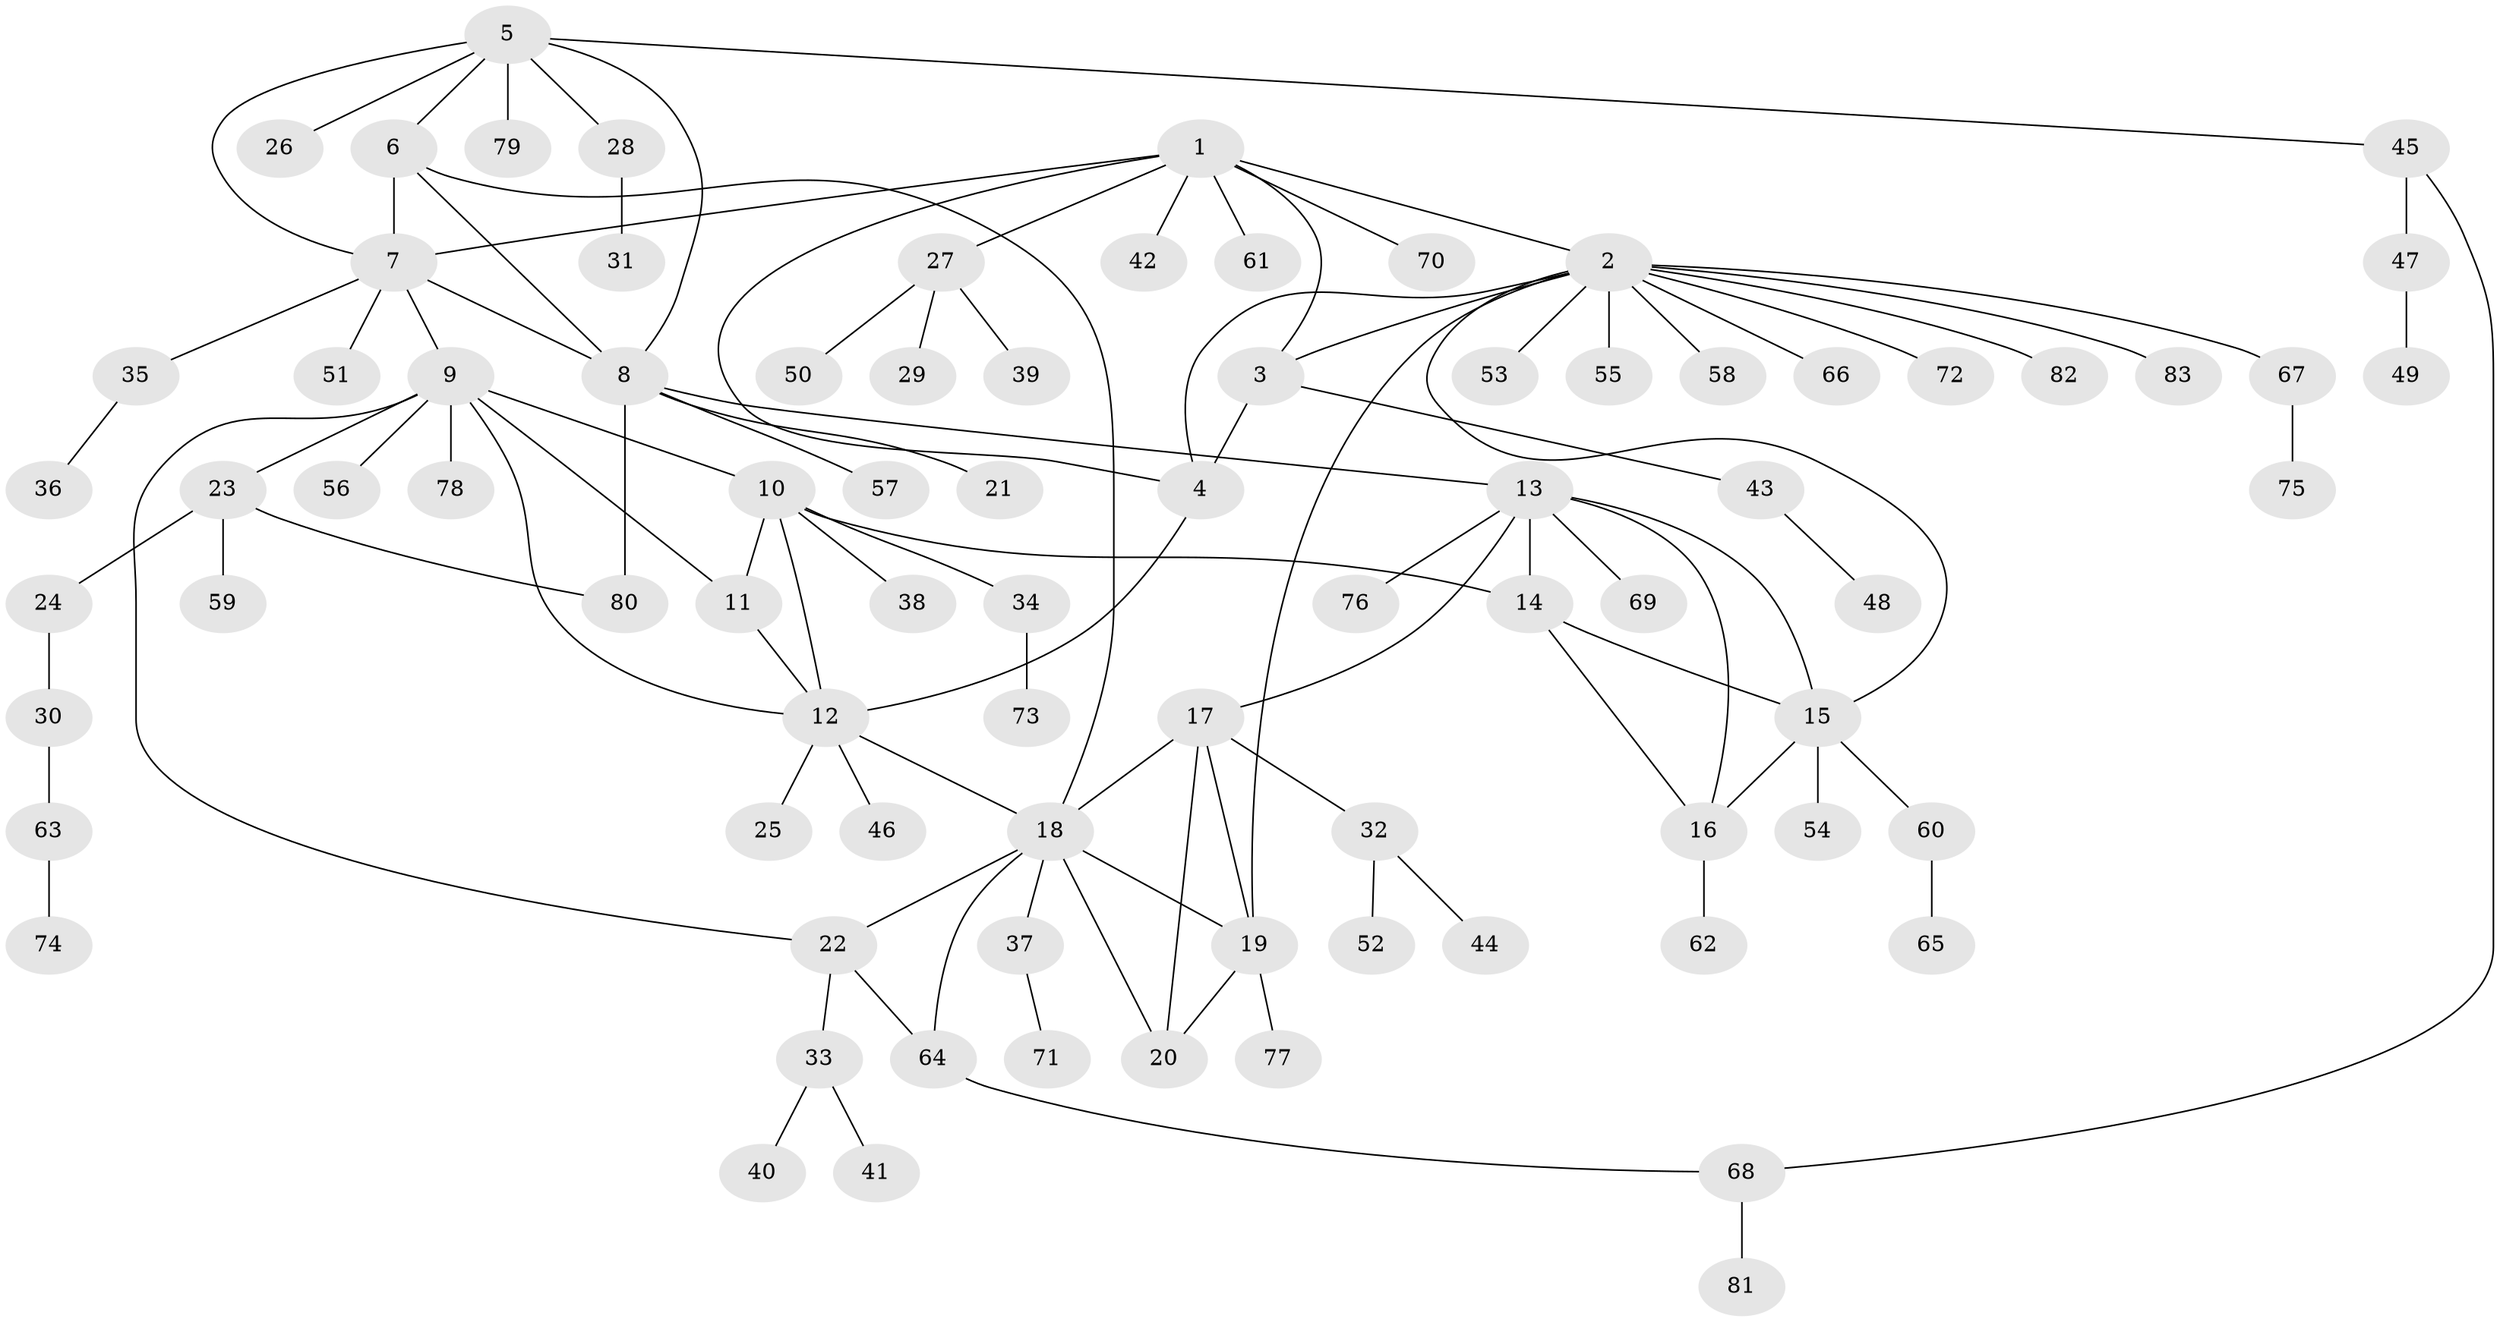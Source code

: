// coarse degree distribution, {6: 0.034482758620689655, 11: 0.034482758620689655, 4: 0.08620689655172414, 7: 0.05172413793103448, 5: 0.017241379310344827, 2: 0.10344827586206896, 8: 0.017241379310344827, 3: 0.034482758620689655, 1: 0.6206896551724138}
// Generated by graph-tools (version 1.1) at 2025/24/03/03/25 07:24:12]
// undirected, 83 vertices, 107 edges
graph export_dot {
graph [start="1"]
  node [color=gray90,style=filled];
  1;
  2;
  3;
  4;
  5;
  6;
  7;
  8;
  9;
  10;
  11;
  12;
  13;
  14;
  15;
  16;
  17;
  18;
  19;
  20;
  21;
  22;
  23;
  24;
  25;
  26;
  27;
  28;
  29;
  30;
  31;
  32;
  33;
  34;
  35;
  36;
  37;
  38;
  39;
  40;
  41;
  42;
  43;
  44;
  45;
  46;
  47;
  48;
  49;
  50;
  51;
  52;
  53;
  54;
  55;
  56;
  57;
  58;
  59;
  60;
  61;
  62;
  63;
  64;
  65;
  66;
  67;
  68;
  69;
  70;
  71;
  72;
  73;
  74;
  75;
  76;
  77;
  78;
  79;
  80;
  81;
  82;
  83;
  1 -- 2;
  1 -- 3;
  1 -- 4;
  1 -- 7;
  1 -- 27;
  1 -- 42;
  1 -- 61;
  1 -- 70;
  2 -- 3;
  2 -- 4;
  2 -- 15;
  2 -- 19;
  2 -- 53;
  2 -- 55;
  2 -- 58;
  2 -- 66;
  2 -- 67;
  2 -- 72;
  2 -- 82;
  2 -- 83;
  3 -- 4;
  3 -- 43;
  4 -- 12;
  5 -- 6;
  5 -- 7;
  5 -- 8;
  5 -- 26;
  5 -- 28;
  5 -- 45;
  5 -- 79;
  6 -- 7;
  6 -- 8;
  6 -- 18;
  7 -- 8;
  7 -- 9;
  7 -- 35;
  7 -- 51;
  8 -- 13;
  8 -- 21;
  8 -- 57;
  8 -- 80;
  9 -- 10;
  9 -- 11;
  9 -- 12;
  9 -- 22;
  9 -- 23;
  9 -- 56;
  9 -- 78;
  10 -- 11;
  10 -- 12;
  10 -- 14;
  10 -- 34;
  10 -- 38;
  11 -- 12;
  12 -- 18;
  12 -- 25;
  12 -- 46;
  13 -- 14;
  13 -- 15;
  13 -- 16;
  13 -- 17;
  13 -- 69;
  13 -- 76;
  14 -- 15;
  14 -- 16;
  15 -- 16;
  15 -- 54;
  15 -- 60;
  16 -- 62;
  17 -- 18;
  17 -- 19;
  17 -- 20;
  17 -- 32;
  18 -- 19;
  18 -- 20;
  18 -- 22;
  18 -- 37;
  18 -- 64;
  19 -- 20;
  19 -- 77;
  22 -- 33;
  22 -- 64;
  23 -- 24;
  23 -- 59;
  23 -- 80;
  24 -- 30;
  27 -- 29;
  27 -- 39;
  27 -- 50;
  28 -- 31;
  30 -- 63;
  32 -- 44;
  32 -- 52;
  33 -- 40;
  33 -- 41;
  34 -- 73;
  35 -- 36;
  37 -- 71;
  43 -- 48;
  45 -- 47;
  45 -- 68;
  47 -- 49;
  60 -- 65;
  63 -- 74;
  64 -- 68;
  67 -- 75;
  68 -- 81;
}

